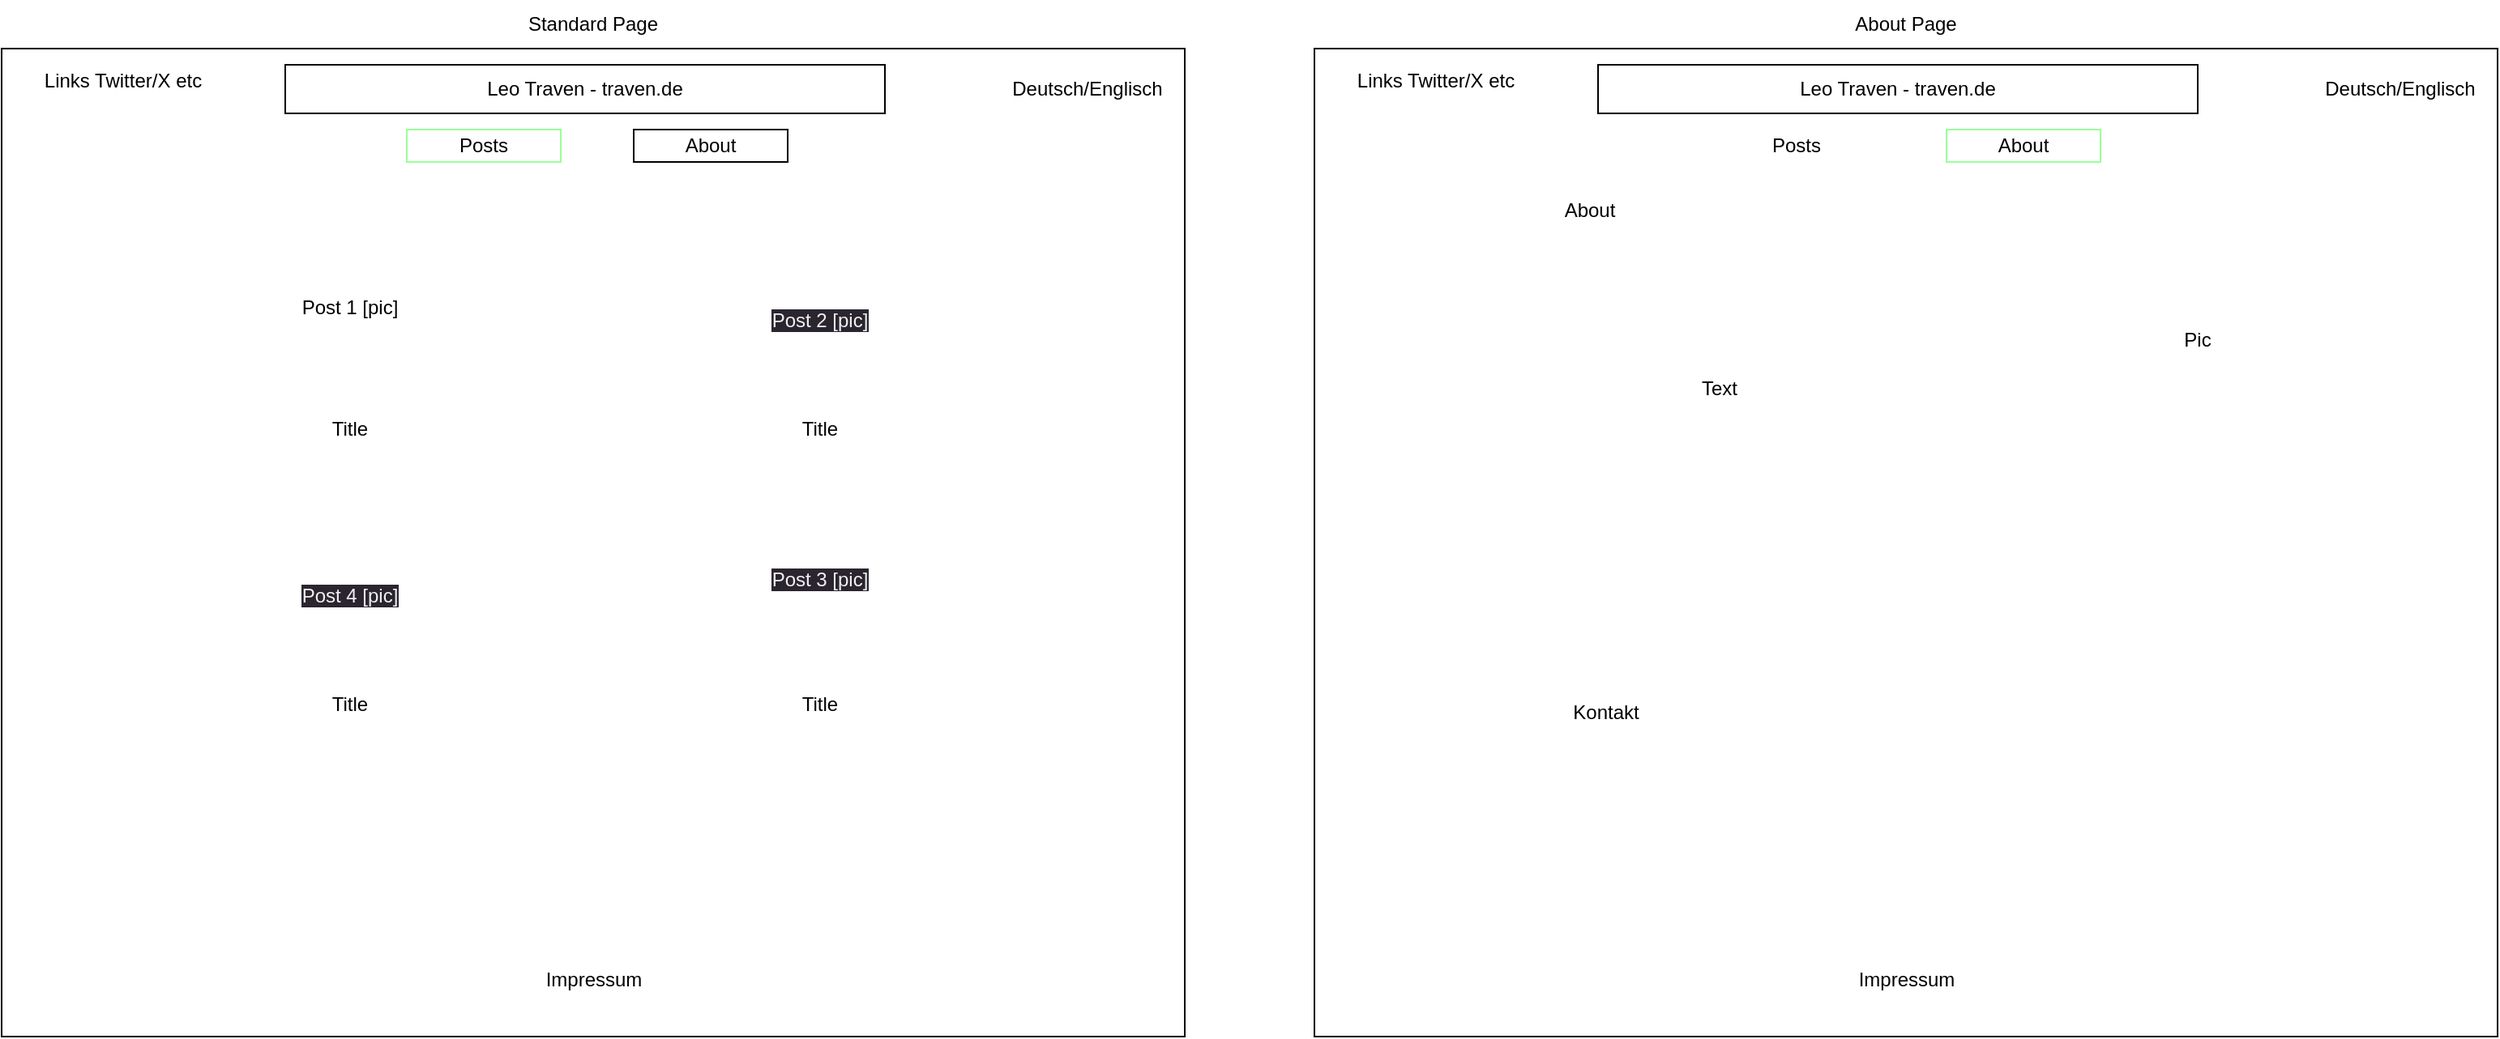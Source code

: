 <mxfile>
    <diagram id="SLbLxvSlM930ZcrbCAZf" name="Page-1">
        <mxGraphModel dx="1042" dy="779" grid="1" gridSize="10" guides="1" tooltips="1" connect="1" arrows="1" fold="1" page="1" pageScale="1" pageWidth="850" pageHeight="1100" math="0" shadow="0">
            <root>
                <mxCell id="0"/>
                <mxCell id="1" parent="0"/>
                <mxCell id="2" value="" style="rounded=0;whiteSpace=wrap;html=1;" parent="1" vertex="1">
                    <mxGeometry x="80" y="50" width="730" height="610" as="geometry"/>
                </mxCell>
                <mxCell id="3" value="Leo Traven - traven.de" style="rounded=0;whiteSpace=wrap;html=1;" parent="1" vertex="1">
                    <mxGeometry x="255" y="60" width="370" height="30" as="geometry"/>
                </mxCell>
                <mxCell id="4" value="Posts" style="rounded=0;whiteSpace=wrap;html=1;strokeColor=#99FF99;" parent="1" vertex="1">
                    <mxGeometry x="330" y="100" width="95" height="20" as="geometry"/>
                </mxCell>
                <mxCell id="5" value="About" style="rounded=0;whiteSpace=wrap;html=1;" parent="1" vertex="1">
                    <mxGeometry x="470" y="100" width="95" height="20" as="geometry"/>
                </mxCell>
                <mxCell id="7" value="Standard Page" style="text;html=1;strokeColor=none;fillColor=none;align=center;verticalAlign=middle;whiteSpace=wrap;rounded=0;" parent="1" vertex="1">
                    <mxGeometry x="80" y="20" width="730" height="30" as="geometry"/>
                </mxCell>
                <mxCell id="8" value="" style="rounded=0;whiteSpace=wrap;html=1;strokeColor=#FFFFFF;" parent="1" vertex="1">
                    <mxGeometry x="150" y="130" width="590" height="370" as="geometry"/>
                </mxCell>
                <mxCell id="9" value="Post 1 [pic]" style="rounded=0;whiteSpace=wrap;html=1;strokeColor=#FFFFFF;" parent="1" vertex="1">
                    <mxGeometry x="180" y="150" width="230" height="120" as="geometry"/>
                </mxCell>
                <mxCell id="10" value="&lt;br&gt;&lt;span style=&quot;color: rgb(240, 240, 240); font-family: Helvetica; font-size: 12px; font-style: normal; font-variant-ligatures: normal; font-variant-caps: normal; font-weight: 400; letter-spacing: normal; orphans: 2; text-align: center; text-indent: 0px; text-transform: none; widows: 2; word-spacing: 0px; -webkit-text-stroke-width: 0px; background-color: rgb(42, 37, 47); text-decoration-thickness: initial; text-decoration-style: initial; text-decoration-color: initial; float: none; display: inline !important;&quot;&gt;Post 2 [pic]&lt;/span&gt;&lt;br&gt;" style="rounded=0;whiteSpace=wrap;html=1;strokeColor=#FFFFFF;" parent="1" vertex="1">
                    <mxGeometry x="470" y="150" width="230" height="120" as="geometry"/>
                </mxCell>
                <mxCell id="11" value="&lt;br&gt;&lt;span style=&quot;color: rgb(240, 240, 240); font-family: Helvetica; font-size: 12px; font-style: normal; font-variant-ligatures: normal; font-variant-caps: normal; font-weight: 400; letter-spacing: normal; orphans: 2; text-align: center; text-indent: 0px; text-transform: none; widows: 2; word-spacing: 0px; -webkit-text-stroke-width: 0px; background-color: rgb(42, 37, 47); text-decoration-thickness: initial; text-decoration-style: initial; text-decoration-color: initial; float: none; display: inline !important;&quot;&gt;Post 3 [pic]&lt;/span&gt;&lt;br&gt;" style="rounded=0;whiteSpace=wrap;html=1;strokeColor=#FFFFFF;" parent="1" vertex="1">
                    <mxGeometry x="470" y="310" width="230" height="120" as="geometry"/>
                </mxCell>
                <mxCell id="12" value="&lt;br&gt;&lt;span style=&quot;color: rgb(240, 240, 240); font-family: Helvetica; font-size: 12px; font-style: normal; font-variant-ligatures: normal; font-variant-caps: normal; font-weight: 400; letter-spacing: normal; orphans: 2; text-align: center; text-indent: 0px; text-transform: none; widows: 2; word-spacing: 0px; -webkit-text-stroke-width: 0px; background-color: rgb(42, 37, 47); text-decoration-thickness: initial; text-decoration-style: initial; text-decoration-color: initial; float: none; display: inline !important;&quot;&gt;Post 4&amp;nbsp;[pic]&lt;/span&gt;&lt;br&gt;" style="rounded=0;whiteSpace=wrap;html=1;strokeColor=#FFFFFF;" parent="1" vertex="1">
                    <mxGeometry x="180" y="320" width="230" height="120" as="geometry"/>
                </mxCell>
                <mxCell id="13" value="Links Twitter/X etc" style="rounded=0;whiteSpace=wrap;html=1;strokeColor=#FFFFFF;" parent="1" vertex="1">
                    <mxGeometry x="90" y="60" width="130" height="20" as="geometry"/>
                </mxCell>
                <mxCell id="14" value="Title" style="text;html=1;strokeColor=none;fillColor=none;align=center;verticalAlign=middle;whiteSpace=wrap;rounded=0;" parent="1" vertex="1">
                    <mxGeometry x="180" y="270" width="230" height="30" as="geometry"/>
                </mxCell>
                <mxCell id="15" value="Title" style="text;html=1;strokeColor=none;fillColor=none;align=center;verticalAlign=middle;whiteSpace=wrap;rounded=0;" parent="1" vertex="1">
                    <mxGeometry x="470" y="270" width="230" height="30" as="geometry"/>
                </mxCell>
                <mxCell id="16" value="Title" style="text;html=1;strokeColor=none;fillColor=none;align=center;verticalAlign=middle;whiteSpace=wrap;rounded=0;" parent="1" vertex="1">
                    <mxGeometry x="470" y="440" width="230" height="30" as="geometry"/>
                </mxCell>
                <mxCell id="17" value="Title" style="text;html=1;strokeColor=none;fillColor=none;align=center;verticalAlign=middle;whiteSpace=wrap;rounded=0;" parent="1" vertex="1">
                    <mxGeometry x="180" y="440" width="230" height="30" as="geometry"/>
                </mxCell>
                <mxCell id="19" value="Impressum" style="rounded=0;whiteSpace=wrap;html=1;strokeColor=#FFFFFF;" parent="1" vertex="1">
                    <mxGeometry x="137.5" y="610" width="615" height="30" as="geometry"/>
                </mxCell>
                <mxCell id="20" value="" style="rounded=0;whiteSpace=wrap;html=1;" parent="1" vertex="1">
                    <mxGeometry x="890" y="50" width="730" height="610" as="geometry"/>
                </mxCell>
                <mxCell id="21" value="Leo Traven - traven.de" style="rounded=0;whiteSpace=wrap;html=1;" parent="1" vertex="1">
                    <mxGeometry x="1065" y="60" width="370" height="30" as="geometry"/>
                </mxCell>
                <mxCell id="22" value="Posts" style="rounded=0;whiteSpace=wrap;html=1;strokeColor=#FFFFFF;" parent="1" vertex="1">
                    <mxGeometry x="1140" y="100" width="95" height="20" as="geometry"/>
                </mxCell>
                <mxCell id="23" value="About" style="rounded=0;whiteSpace=wrap;html=1;strokeColor=#99FF99;" parent="1" vertex="1">
                    <mxGeometry x="1280" y="100" width="95" height="20" as="geometry"/>
                </mxCell>
                <mxCell id="24" value="About Page" style="text;html=1;strokeColor=none;fillColor=none;align=center;verticalAlign=middle;whiteSpace=wrap;rounded=0;" parent="1" vertex="1">
                    <mxGeometry x="890" y="20" width="730" height="30" as="geometry"/>
                </mxCell>
                <mxCell id="25" value="" style="rounded=0;whiteSpace=wrap;html=1;strokeColor=#FFFFFF;" parent="1" vertex="1">
                    <mxGeometry x="960" y="130" width="590" height="370" as="geometry"/>
                </mxCell>
                <mxCell id="30" value="Links Twitter/X etc" style="rounded=0;whiteSpace=wrap;html=1;strokeColor=#FFFFFF;" parent="1" vertex="1">
                    <mxGeometry x="900" y="60" width="130" height="20" as="geometry"/>
                </mxCell>
                <mxCell id="35" value="Impressum" style="rounded=0;whiteSpace=wrap;html=1;strokeColor=#FFFFFF;" parent="1" vertex="1">
                    <mxGeometry x="947.5" y="610" width="615" height="30" as="geometry"/>
                </mxCell>
                <mxCell id="36" value="About" style="rounded=0;whiteSpace=wrap;html=1;strokeColor=#FFFFFF;" parent="1" vertex="1">
                    <mxGeometry x="970" y="140" width="180" height="20" as="geometry"/>
                </mxCell>
                <mxCell id="37" value="Text" style="rounded=0;whiteSpace=wrap;html=1;strokeColor=#FFFFFF;" parent="1" vertex="1">
                    <mxGeometry x="970" y="170" width="340" height="180" as="geometry"/>
                </mxCell>
                <mxCell id="38" value="Pic" style="rounded=0;whiteSpace=wrap;html=1;strokeColor=#FFFFFF;" parent="1" vertex="1">
                    <mxGeometry x="1360" y="170" width="150" height="120" as="geometry"/>
                </mxCell>
                <mxCell id="39" value="Kontakt" style="rounded=0;whiteSpace=wrap;html=1;strokeColor=#FFFFFF;" parent="1" vertex="1">
                    <mxGeometry x="970" y="430" width="200" height="60" as="geometry"/>
                </mxCell>
                <mxCell id="40" value="Deutsch/Englisch" style="rounded=0;whiteSpace=wrap;html=1;strokeColor=#FFFFFF;" parent="1" vertex="1">
                    <mxGeometry x="700" y="60" width="100" height="30" as="geometry"/>
                </mxCell>
                <mxCell id="41" value="Deutsch/Englisch" style="rounded=0;whiteSpace=wrap;html=1;strokeColor=#FFFFFF;" parent="1" vertex="1">
                    <mxGeometry x="1510" y="60" width="100" height="30" as="geometry"/>
                </mxCell>
            </root>
        </mxGraphModel>
    </diagram>
</mxfile>
